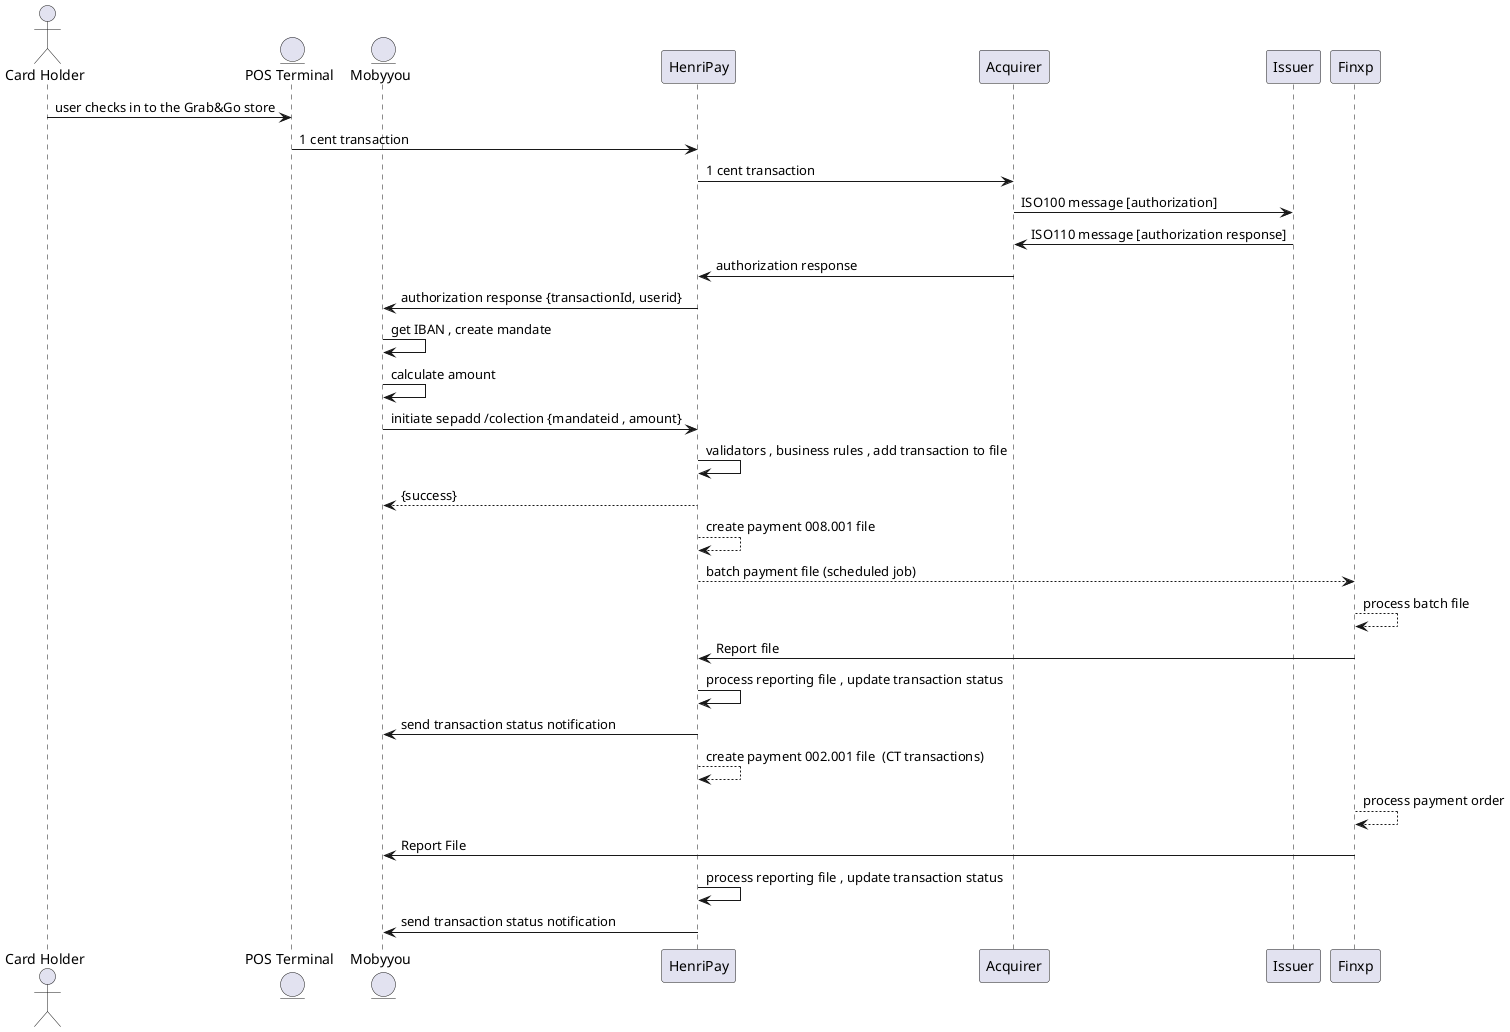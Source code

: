 @startuml
'https://plantuml.com/sequence-diagram
actor "Card Holder" as holder
entity "POS Terminal" as POS

entity "Mobyyou" as mobyyou
participant "HenriPay" as HenriPay
participant "Acquirer" as Acq
participant "Issuer" as issuer
holder->POS: user checks in to the Grab&Go store
POS-> HenriPay: 1 cent transaction
HenriPay ->Acq: 1 cent transaction
Acq -> issuer : ISO100 message [authorization]
issuer -> Acq : ISO110 message [authorization response]
Acq -> HenriPay: authorization response
HenriPay-> mobyyou : authorization response {transactionId, userid}
mobyyou->mobyyou: get IBAN , create mandate
mobyyou->mobyyou : calculate amount
mobyyou->HenriPay : initiate sepadd /colection {mandateid , amount}
HenriPay->HenriPay: validators , business rules , add transaction to file
HenriPay-->mobyyou : {success}
HenriPay-->HenriPay : create payment 008.001 file
HenriPay-->Finxp : batch payment file (scheduled job)
Finxp--> Finxp : process batch file
Finxp->HenriPay: Report file
HenriPay->HenriPay : process reporting file , update transaction status
HenriPay-> mobyyou : send transaction status notification

HenriPay-->HenriPay : create payment 002.001 file  (CT transactions)
Finxp-->Finxp : process payment order
Finxp -> mobyyou: Report File
HenriPay->HenriPay : process reporting file , update transaction status
HenriPay-> mobyyou : send transaction status notification


@enduml